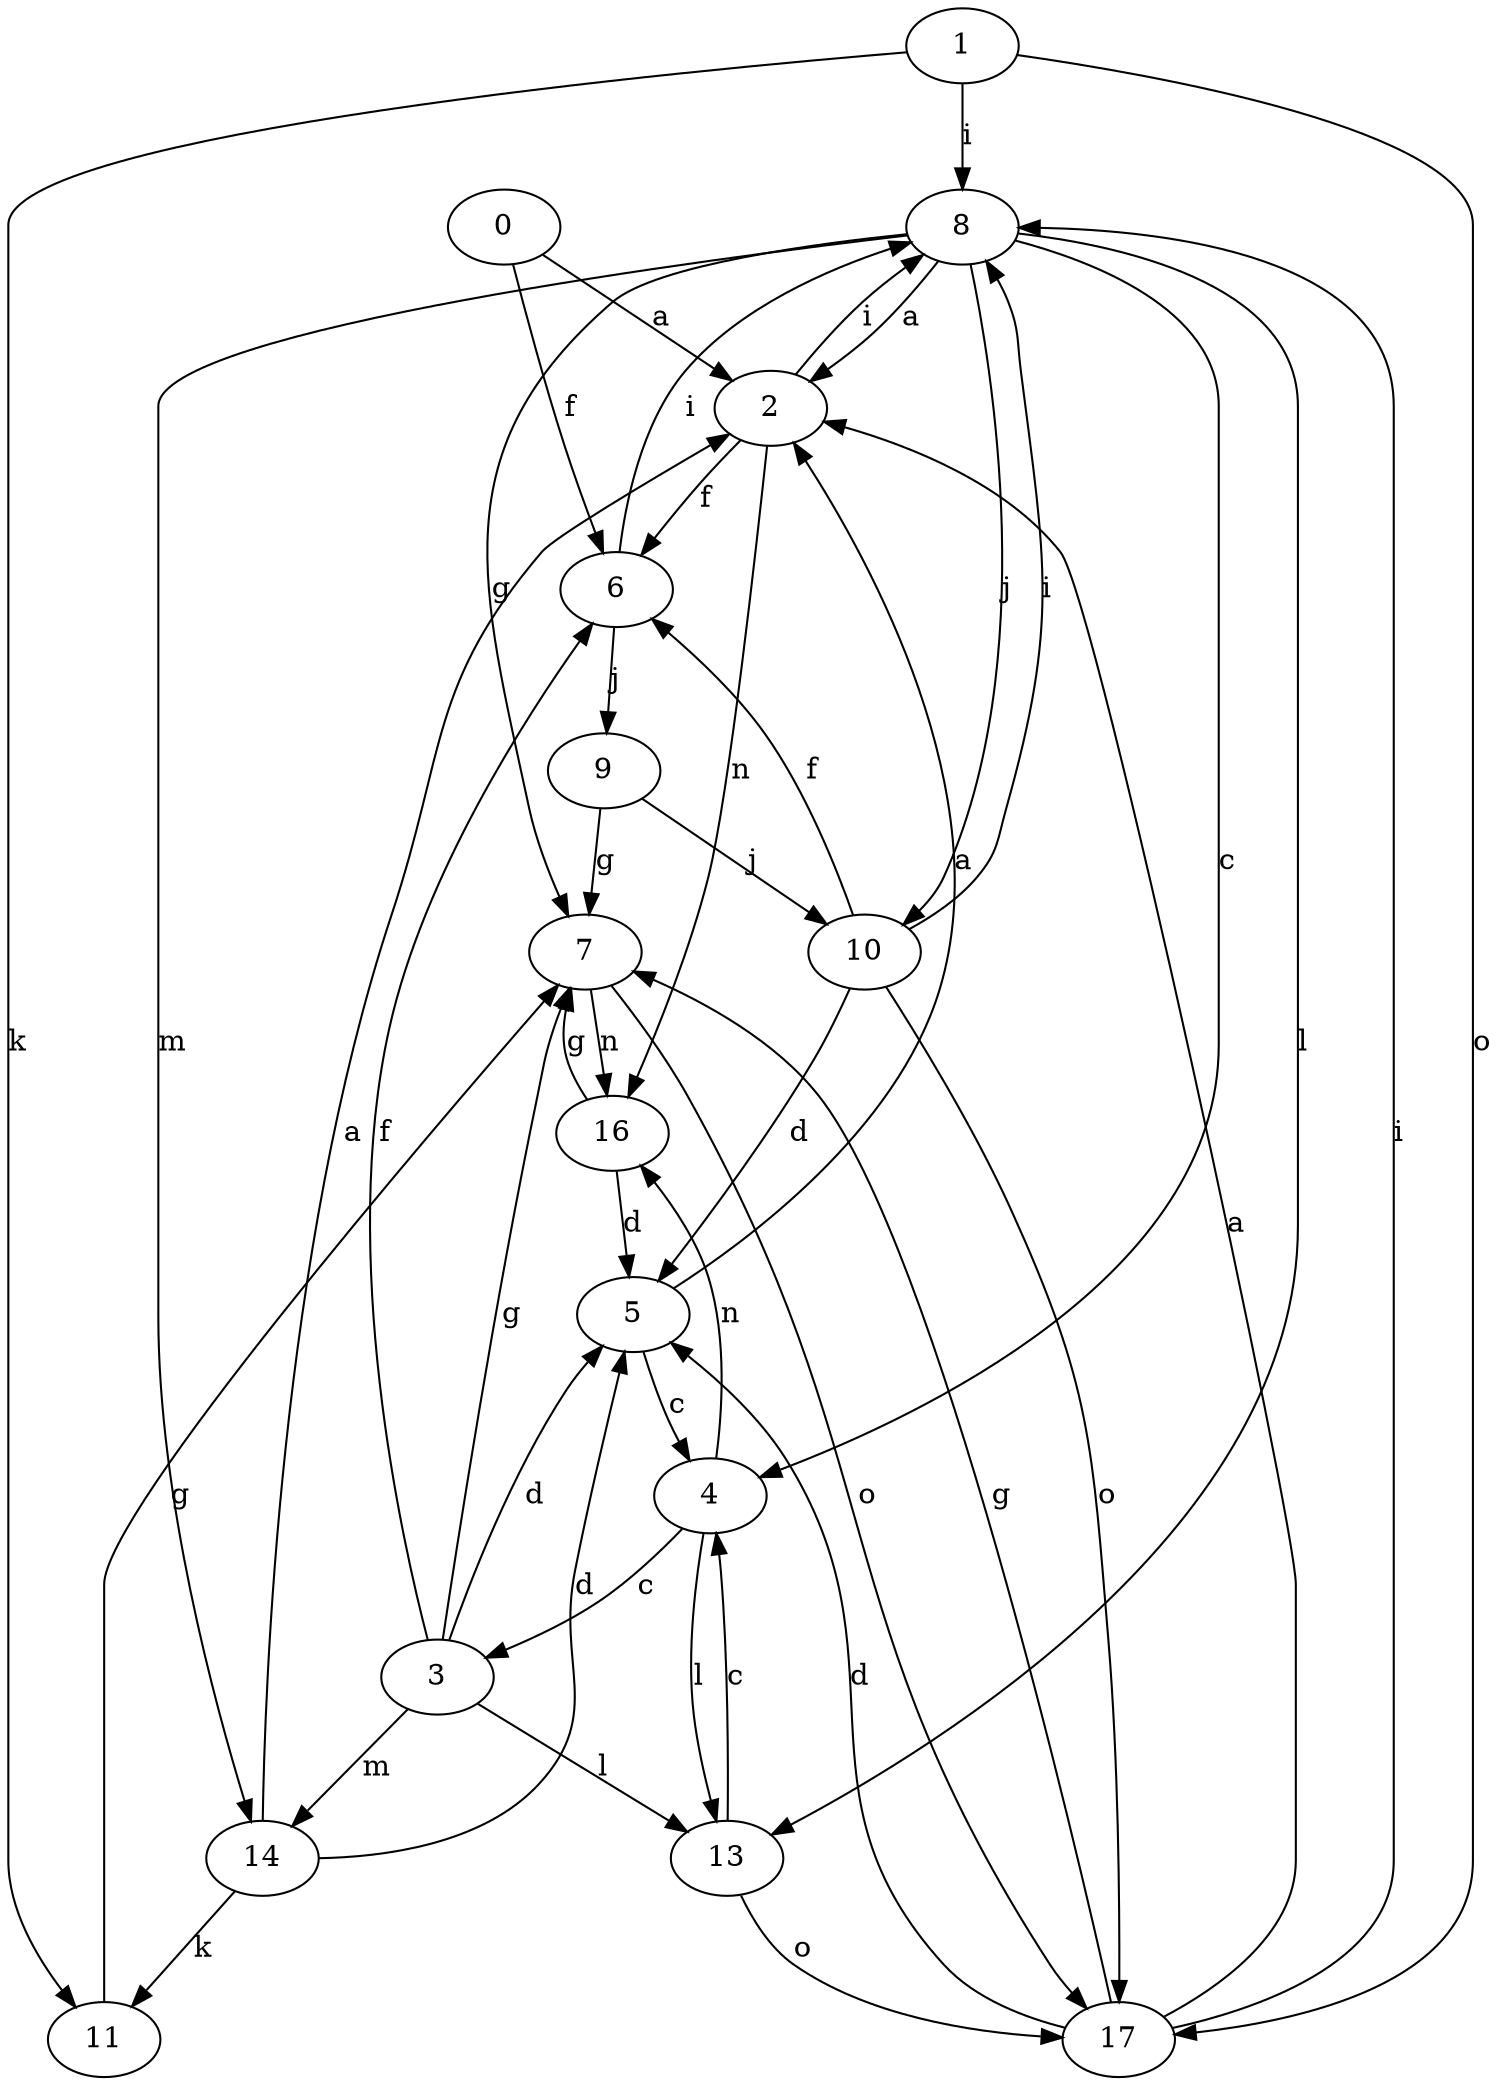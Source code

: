 strict digraph  {
1;
2;
3;
4;
5;
6;
7;
8;
0;
9;
10;
11;
13;
14;
16;
17;
1 -> 8  [label=i];
1 -> 11  [label=k];
1 -> 17  [label=o];
2 -> 6  [label=f];
2 -> 8  [label=i];
2 -> 16  [label=n];
3 -> 5  [label=d];
3 -> 6  [label=f];
3 -> 7  [label=g];
3 -> 13  [label=l];
3 -> 14  [label=m];
4 -> 3  [label=c];
4 -> 13  [label=l];
4 -> 16  [label=n];
5 -> 2  [label=a];
5 -> 4  [label=c];
6 -> 8  [label=i];
6 -> 9  [label=j];
7 -> 16  [label=n];
7 -> 17  [label=o];
8 -> 2  [label=a];
8 -> 4  [label=c];
8 -> 7  [label=g];
8 -> 10  [label=j];
8 -> 13  [label=l];
8 -> 14  [label=m];
0 -> 2  [label=a];
0 -> 6  [label=f];
9 -> 7  [label=g];
9 -> 10  [label=j];
10 -> 5  [label=d];
10 -> 6  [label=f];
10 -> 8  [label=i];
10 -> 17  [label=o];
11 -> 7  [label=g];
13 -> 4  [label=c];
13 -> 17  [label=o];
14 -> 2  [label=a];
14 -> 5  [label=d];
14 -> 11  [label=k];
16 -> 5  [label=d];
16 -> 7  [label=g];
17 -> 2  [label=a];
17 -> 5  [label=d];
17 -> 7  [label=g];
17 -> 8  [label=i];
}
